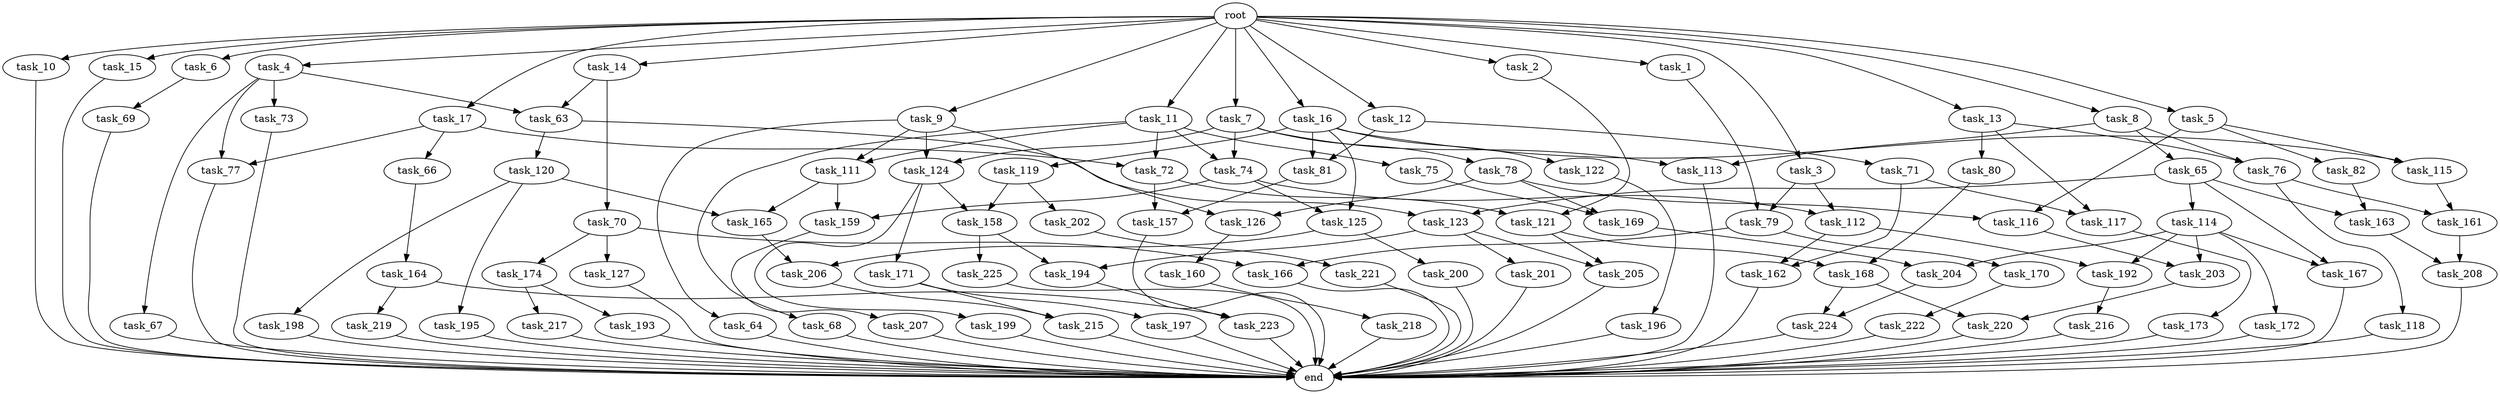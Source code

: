 digraph G {
  root [size="0.000000"];
  task_1 [size="102.400000"];
  task_2 [size="102.400000"];
  task_3 [size="102.400000"];
  task_4 [size="102.400000"];
  task_5 [size="102.400000"];
  task_6 [size="102.400000"];
  task_7 [size="102.400000"];
  task_8 [size="102.400000"];
  task_9 [size="102.400000"];
  task_10 [size="102.400000"];
  task_11 [size="102.400000"];
  task_12 [size="102.400000"];
  task_13 [size="102.400000"];
  task_14 [size="102.400000"];
  task_15 [size="102.400000"];
  task_16 [size="102.400000"];
  task_17 [size="102.400000"];
  task_63 [size="124554051584.000000"];
  task_64 [size="7730941132.800000"];
  task_65 [size="85899345920.000000"];
  task_66 [size="13743895347.200001"];
  task_67 [size="69578470195.199997"];
  task_68 [size="21474836480.000000"];
  task_69 [size="3435973836.800000"];
  task_70 [size="54975581388.800003"];
  task_71 [size="54975581388.800003"];
  task_72 [size="35218731827.200005"];
  task_73 [size="69578470195.199997"];
  task_74 [size="63565515980.800003"];
  task_75 [size="21474836480.000000"];
  task_76 [size="93630287052.800003"];
  task_77 [size="83322365542.400009"];
  task_78 [size="42090679500.800003"];
  task_79 [size="11166914969.600000"];
  task_80 [size="7730941132.800000"];
  task_81 [size="124554051584.000000"];
  task_82 [size="69578470195.199997"];
  task_111 [size="29205777612.800003"];
  task_112 [size="49821620633.600006"];
  task_113 [size="127990025420.800003"];
  task_114 [size="69578470195.199997"];
  task_115 [size="139156940390.399994"];
  task_116 [size="111669149696.000000"];
  task_117 [size="11166914969.600000"];
  task_118 [size="7730941132.800000"];
  task_119 [size="69578470195.199997"];
  task_120 [size="42090679500.800003"];
  task_121 [size="116823110451.200012"];
  task_122 [size="69578470195.199997"];
  task_123 [size="111669149696.000000"];
  task_124 [size="49821620633.600006"];
  task_125 [size="111669149696.000000"];
  task_126 [size="49821620633.600006"];
  task_127 [size="13743895347.200001"];
  task_157 [size="100502234726.400009"];
  task_158 [size="45526653337.600006"];
  task_159 [size="49821620633.600006"];
  task_160 [size="54975581388.800003"];
  task_161 [size="49821620633.600006"];
  task_162 [size="17179869184.000000"];
  task_163 [size="77309411328.000000"];
  task_164 [size="42090679500.800003"];
  task_165 [size="93630287052.800003"];
  task_166 [size="17179869184.000000"];
  task_167 [size="111669149696.000000"];
  task_168 [size="127990025420.800003"];
  task_169 [size="84181359001.600006"];
  task_170 [size="3435973836.800000"];
  task_171 [size="3435973836.800000"];
  task_172 [size="42090679500.800003"];
  task_173 [size="21474836480.000000"];
  task_174 [size="13743895347.200001"];
  task_192 [size="55834574848.000000"];
  task_193 [size="21474836480.000000"];
  task_194 [size="38654705664.000000"];
  task_195 [size="85899345920.000000"];
  task_196 [size="3435973836.800000"];
  task_197 [size="21474836480.000000"];
  task_198 [size="85899345920.000000"];
  task_199 [size="3435973836.800000"];
  task_200 [size="42090679500.800003"];
  task_201 [size="30923764531.200001"];
  task_202 [size="42090679500.800003"];
  task_203 [size="55834574848.000000"];
  task_204 [size="84181359001.600006"];
  task_205 [size="116823110451.200012"];
  task_206 [size="63565515980.800003"];
  task_207 [size="69578470195.199997"];
  task_208 [size="24910810316.800003"];
  task_215 [size="76450417868.800003"];
  task_216 [size="85899345920.000000"];
  task_217 [size="21474836480.000000"];
  task_218 [size="7730941132.800000"];
  task_219 [size="69578470195.199997"];
  task_220 [size="29205777612.800003"];
  task_221 [size="7730941132.800000"];
  task_222 [size="13743895347.200001"];
  task_223 [size="100502234726.400009"];
  task_224 [size="52398601011.200005"];
  task_225 [size="7730941132.800000"];
  end [size="0.000000"];

  root -> task_1 [size="1.000000"];
  root -> task_2 [size="1.000000"];
  root -> task_3 [size="1.000000"];
  root -> task_4 [size="1.000000"];
  root -> task_5 [size="1.000000"];
  root -> task_6 [size="1.000000"];
  root -> task_7 [size="1.000000"];
  root -> task_8 [size="1.000000"];
  root -> task_9 [size="1.000000"];
  root -> task_10 [size="1.000000"];
  root -> task_11 [size="1.000000"];
  root -> task_12 [size="1.000000"];
  root -> task_13 [size="1.000000"];
  root -> task_14 [size="1.000000"];
  root -> task_15 [size="1.000000"];
  root -> task_16 [size="1.000000"];
  root -> task_17 [size="1.000000"];
  task_1 -> task_79 [size="33554432.000000"];
  task_2 -> task_121 [size="838860800.000000"];
  task_3 -> task_79 [size="75497472.000000"];
  task_3 -> task_112 [size="75497472.000000"];
  task_4 -> task_63 [size="679477248.000000"];
  task_4 -> task_67 [size="679477248.000000"];
  task_4 -> task_73 [size="679477248.000000"];
  task_4 -> task_77 [size="679477248.000000"];
  task_5 -> task_82 [size="679477248.000000"];
  task_5 -> task_115 [size="679477248.000000"];
  task_5 -> task_116 [size="679477248.000000"];
  task_6 -> task_69 [size="33554432.000000"];
  task_7 -> task_74 [size="411041792.000000"];
  task_7 -> task_78 [size="411041792.000000"];
  task_7 -> task_113 [size="411041792.000000"];
  task_7 -> task_124 [size="411041792.000000"];
  task_8 -> task_65 [size="838860800.000000"];
  task_8 -> task_76 [size="838860800.000000"];
  task_8 -> task_113 [size="838860800.000000"];
  task_9 -> task_64 [size="75497472.000000"];
  task_9 -> task_111 [size="75497472.000000"];
  task_9 -> task_124 [size="75497472.000000"];
  task_9 -> task_126 [size="75497472.000000"];
  task_10 -> end [size="1.000000"];
  task_11 -> task_68 [size="209715200.000000"];
  task_11 -> task_72 [size="209715200.000000"];
  task_11 -> task_74 [size="209715200.000000"];
  task_11 -> task_75 [size="209715200.000000"];
  task_11 -> task_111 [size="209715200.000000"];
  task_12 -> task_71 [size="536870912.000000"];
  task_12 -> task_81 [size="536870912.000000"];
  task_13 -> task_76 [size="75497472.000000"];
  task_13 -> task_80 [size="75497472.000000"];
  task_13 -> task_117 [size="75497472.000000"];
  task_14 -> task_63 [size="536870912.000000"];
  task_14 -> task_70 [size="536870912.000000"];
  task_15 -> end [size="1.000000"];
  task_16 -> task_81 [size="679477248.000000"];
  task_16 -> task_115 [size="679477248.000000"];
  task_16 -> task_119 [size="679477248.000000"];
  task_16 -> task_122 [size="679477248.000000"];
  task_16 -> task_125 [size="679477248.000000"];
  task_17 -> task_66 [size="134217728.000000"];
  task_17 -> task_72 [size="134217728.000000"];
  task_17 -> task_77 [size="134217728.000000"];
  task_63 -> task_120 [size="411041792.000000"];
  task_63 -> task_123 [size="411041792.000000"];
  task_64 -> end [size="1.000000"];
  task_65 -> task_114 [size="679477248.000000"];
  task_65 -> task_123 [size="679477248.000000"];
  task_65 -> task_163 [size="679477248.000000"];
  task_65 -> task_167 [size="679477248.000000"];
  task_66 -> task_164 [size="411041792.000000"];
  task_67 -> end [size="1.000000"];
  task_68 -> end [size="1.000000"];
  task_69 -> end [size="1.000000"];
  task_70 -> task_127 [size="134217728.000000"];
  task_70 -> task_166 [size="134217728.000000"];
  task_70 -> task_174 [size="134217728.000000"];
  task_71 -> task_117 [size="33554432.000000"];
  task_71 -> task_162 [size="33554432.000000"];
  task_72 -> task_121 [size="301989888.000000"];
  task_72 -> task_157 [size="301989888.000000"];
  task_73 -> end [size="1.000000"];
  task_74 -> task_112 [size="411041792.000000"];
  task_74 -> task_125 [size="411041792.000000"];
  task_74 -> task_159 [size="411041792.000000"];
  task_75 -> task_169 [size="411041792.000000"];
  task_76 -> task_118 [size="75497472.000000"];
  task_76 -> task_161 [size="75497472.000000"];
  task_77 -> end [size="1.000000"];
  task_78 -> task_116 [size="411041792.000000"];
  task_78 -> task_126 [size="411041792.000000"];
  task_78 -> task_169 [size="411041792.000000"];
  task_79 -> task_166 [size="33554432.000000"];
  task_79 -> task_170 [size="33554432.000000"];
  task_80 -> task_168 [size="411041792.000000"];
  task_81 -> task_157 [size="679477248.000000"];
  task_82 -> task_163 [size="75497472.000000"];
  task_111 -> task_159 [size="75497472.000000"];
  task_111 -> task_165 [size="75497472.000000"];
  task_112 -> task_162 [size="134217728.000000"];
  task_112 -> task_192 [size="134217728.000000"];
  task_113 -> end [size="1.000000"];
  task_114 -> task_167 [size="411041792.000000"];
  task_114 -> task_172 [size="411041792.000000"];
  task_114 -> task_192 [size="411041792.000000"];
  task_114 -> task_203 [size="411041792.000000"];
  task_114 -> task_204 [size="411041792.000000"];
  task_115 -> task_161 [size="411041792.000000"];
  task_116 -> task_203 [size="134217728.000000"];
  task_117 -> task_173 [size="209715200.000000"];
  task_118 -> end [size="1.000000"];
  task_119 -> task_158 [size="411041792.000000"];
  task_119 -> task_202 [size="411041792.000000"];
  task_120 -> task_165 [size="838860800.000000"];
  task_120 -> task_195 [size="838860800.000000"];
  task_120 -> task_198 [size="838860800.000000"];
  task_121 -> task_168 [size="838860800.000000"];
  task_121 -> task_205 [size="838860800.000000"];
  task_122 -> task_196 [size="33554432.000000"];
  task_123 -> task_194 [size="301989888.000000"];
  task_123 -> task_201 [size="301989888.000000"];
  task_123 -> task_205 [size="301989888.000000"];
  task_124 -> task_158 [size="33554432.000000"];
  task_124 -> task_171 [size="33554432.000000"];
  task_124 -> task_199 [size="33554432.000000"];
  task_125 -> task_200 [size="411041792.000000"];
  task_125 -> task_206 [size="411041792.000000"];
  task_126 -> task_160 [size="536870912.000000"];
  task_127 -> end [size="1.000000"];
  task_157 -> end [size="1.000000"];
  task_158 -> task_194 [size="75497472.000000"];
  task_158 -> task_225 [size="75497472.000000"];
  task_159 -> task_207 [size="679477248.000000"];
  task_160 -> task_218 [size="75497472.000000"];
  task_161 -> task_208 [size="33554432.000000"];
  task_162 -> end [size="1.000000"];
  task_163 -> task_208 [size="209715200.000000"];
  task_164 -> task_219 [size="679477248.000000"];
  task_164 -> task_223 [size="679477248.000000"];
  task_165 -> task_206 [size="209715200.000000"];
  task_166 -> end [size="1.000000"];
  task_167 -> end [size="1.000000"];
  task_168 -> task_220 [size="209715200.000000"];
  task_168 -> task_224 [size="209715200.000000"];
  task_169 -> task_204 [size="411041792.000000"];
  task_170 -> task_222 [size="134217728.000000"];
  task_171 -> task_197 [size="209715200.000000"];
  task_171 -> task_215 [size="209715200.000000"];
  task_172 -> end [size="1.000000"];
  task_173 -> end [size="1.000000"];
  task_174 -> task_193 [size="209715200.000000"];
  task_174 -> task_217 [size="209715200.000000"];
  task_192 -> task_216 [size="838860800.000000"];
  task_193 -> end [size="1.000000"];
  task_194 -> task_223 [size="301989888.000000"];
  task_195 -> end [size="1.000000"];
  task_196 -> end [size="1.000000"];
  task_197 -> end [size="1.000000"];
  task_198 -> end [size="1.000000"];
  task_199 -> end [size="1.000000"];
  task_200 -> end [size="1.000000"];
  task_201 -> end [size="1.000000"];
  task_202 -> task_221 [size="75497472.000000"];
  task_203 -> task_220 [size="75497472.000000"];
  task_204 -> task_224 [size="301989888.000000"];
  task_205 -> end [size="1.000000"];
  task_206 -> task_215 [size="536870912.000000"];
  task_207 -> end [size="1.000000"];
  task_208 -> end [size="1.000000"];
  task_215 -> end [size="1.000000"];
  task_216 -> end [size="1.000000"];
  task_217 -> end [size="1.000000"];
  task_218 -> end [size="1.000000"];
  task_219 -> end [size="1.000000"];
  task_220 -> end [size="1.000000"];
  task_221 -> end [size="1.000000"];
  task_222 -> end [size="1.000000"];
  task_223 -> end [size="1.000000"];
  task_224 -> end [size="1.000000"];
  task_225 -> end [size="1.000000"];
}
